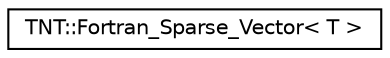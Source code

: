 digraph G
{
  edge [fontname="Helvetica",fontsize="10",labelfontname="Helvetica",labelfontsize="10"];
  node [fontname="Helvetica",fontsize="10",shape=record];
  rankdir=LR;
  Node1 [label="TNT::Fortran_Sparse_Vector\< T \>",height=0.2,width=0.4,color="black", fillcolor="white", style="filled",URL="$df/d1b/classTNT_1_1Fortran__Sparse__Vector.html"];
}
